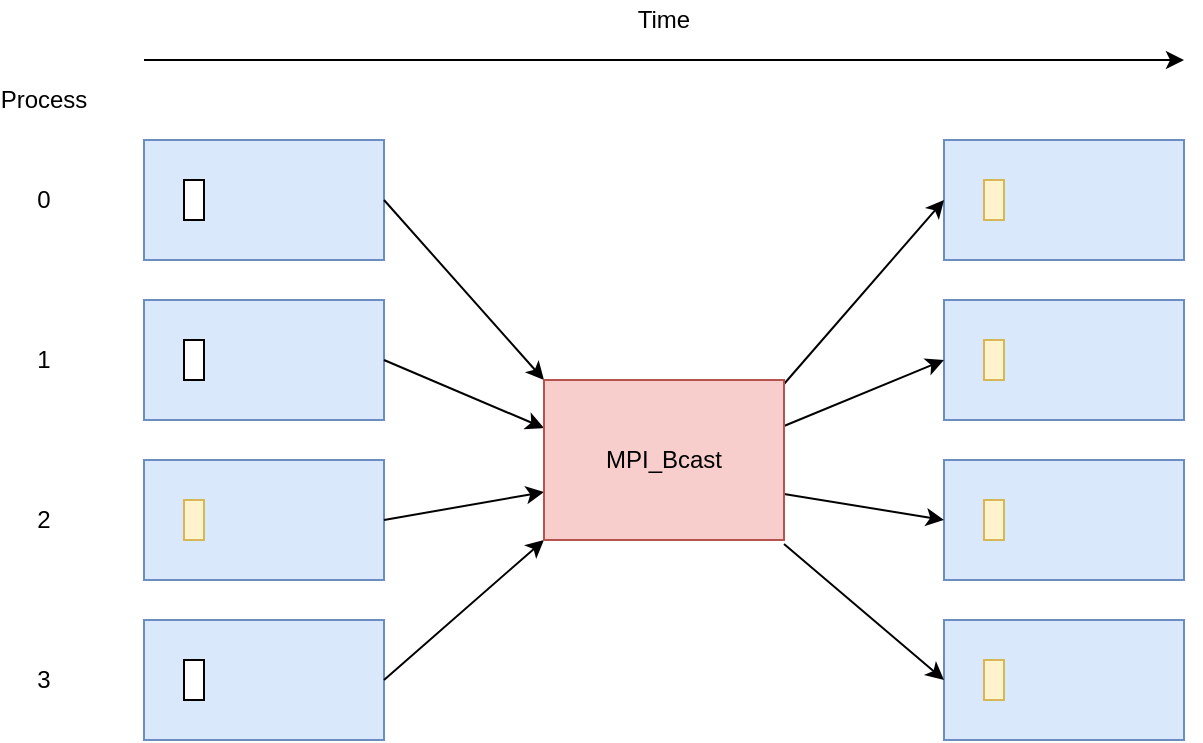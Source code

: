 <mxfile version="13.9.7" type="github">
  <diagram id="3o2nX8ZEg7qzyCOchL_K" name="Page-1">
    <mxGraphModel dx="747" dy="1141" grid="1" gridSize="10" guides="1" tooltips="1" connect="1" arrows="1" fold="1" page="1" pageScale="1" pageWidth="850" pageHeight="1100" math="0" shadow="0">
      <root>
        <mxCell id="0" />
        <mxCell id="1" parent="0" />
        <mxCell id="SJJJBfcOs4DDu29lnCjF-1" value="" style="rounded=0;whiteSpace=wrap;html=1;fillColor=#dae8fc;strokeColor=#6c8ebf;" parent="1" vertex="1">
          <mxGeometry x="80" y="120" width="120" height="60" as="geometry" />
        </mxCell>
        <mxCell id="SJJJBfcOs4DDu29lnCjF-3" value="" style="rounded=0;whiteSpace=wrap;html=1;fillColor=#dae8fc;strokeColor=#6c8ebf;" parent="1" vertex="1">
          <mxGeometry x="80" y="200" width="120" height="60" as="geometry" />
        </mxCell>
        <mxCell id="SJJJBfcOs4DDu29lnCjF-4" value="" style="rounded=0;whiteSpace=wrap;html=1;fillColor=#dae8fc;strokeColor=#6c8ebf;" parent="1" vertex="1">
          <mxGeometry x="80" y="280" width="120" height="60" as="geometry" />
        </mxCell>
        <mxCell id="SJJJBfcOs4DDu29lnCjF-5" value="" style="rounded=0;whiteSpace=wrap;html=1;fillColor=#dae8fc;strokeColor=#6c8ebf;" parent="1" vertex="1">
          <mxGeometry x="80" y="360" width="120" height="60" as="geometry" />
        </mxCell>
        <mxCell id="SJJJBfcOs4DDu29lnCjF-6" value="" style="endArrow=classic;html=1;" parent="1" edge="1">
          <mxGeometry width="50" height="50" relative="1" as="geometry">
            <mxPoint x="80" y="80" as="sourcePoint" />
            <mxPoint x="600" y="80" as="targetPoint" />
          </mxGeometry>
        </mxCell>
        <mxCell id="SJJJBfcOs4DDu29lnCjF-7" value="Time" style="text;html=1;strokeColor=none;fillColor=none;align=center;verticalAlign=middle;whiteSpace=wrap;rounded=0;" parent="1" vertex="1">
          <mxGeometry x="320" y="50" width="40" height="20" as="geometry" />
        </mxCell>
        <mxCell id="SJJJBfcOs4DDu29lnCjF-9" value="" style="rounded=0;whiteSpace=wrap;html=1;fillColor=#dae8fc;strokeColor=#6c8ebf;" parent="1" vertex="1">
          <mxGeometry x="480" y="120" width="120" height="60" as="geometry" />
        </mxCell>
        <mxCell id="SJJJBfcOs4DDu29lnCjF-10" value="" style="rounded=0;whiteSpace=wrap;html=1;fillColor=#dae8fc;strokeColor=#6c8ebf;" parent="1" vertex="1">
          <mxGeometry x="480" y="200" width="120" height="60" as="geometry" />
        </mxCell>
        <mxCell id="SJJJBfcOs4DDu29lnCjF-11" value="" style="rounded=0;whiteSpace=wrap;html=1;fillColor=#dae8fc;strokeColor=#6c8ebf;" parent="1" vertex="1">
          <mxGeometry x="480" y="280" width="120" height="60" as="geometry" />
        </mxCell>
        <mxCell id="SJJJBfcOs4DDu29lnCjF-12" value="" style="rounded=0;whiteSpace=wrap;html=1;fillColor=#dae8fc;strokeColor=#6c8ebf;" parent="1" vertex="1">
          <mxGeometry x="480" y="360" width="120" height="60" as="geometry" />
        </mxCell>
        <mxCell id="SJJJBfcOs4DDu29lnCjF-13" value="Process" style="text;html=1;strokeColor=none;fillColor=none;align=center;verticalAlign=middle;whiteSpace=wrap;rounded=0;" parent="1" vertex="1">
          <mxGeometry x="10" y="90" width="40" height="20" as="geometry" />
        </mxCell>
        <mxCell id="SJJJBfcOs4DDu29lnCjF-14" value="0" style="text;html=1;strokeColor=none;fillColor=none;align=center;verticalAlign=middle;whiteSpace=wrap;rounded=0;" parent="1" vertex="1">
          <mxGeometry x="10" y="140" width="40" height="20" as="geometry" />
        </mxCell>
        <mxCell id="SJJJBfcOs4DDu29lnCjF-15" value="1" style="text;html=1;strokeColor=none;fillColor=none;align=center;verticalAlign=middle;whiteSpace=wrap;rounded=0;" parent="1" vertex="1">
          <mxGeometry x="10" y="220" width="40" height="20" as="geometry" />
        </mxCell>
        <mxCell id="SJJJBfcOs4DDu29lnCjF-16" value="2" style="text;html=1;strokeColor=none;fillColor=none;align=center;verticalAlign=middle;whiteSpace=wrap;rounded=0;" parent="1" vertex="1">
          <mxGeometry x="10" y="300" width="40" height="20" as="geometry" />
        </mxCell>
        <mxCell id="SJJJBfcOs4DDu29lnCjF-19" value="3" style="text;html=1;strokeColor=none;fillColor=none;align=center;verticalAlign=middle;whiteSpace=wrap;rounded=0;" parent="1" vertex="1">
          <mxGeometry x="10" y="380" width="40" height="20" as="geometry" />
        </mxCell>
        <mxCell id="SJJJBfcOs4DDu29lnCjF-22" value="" style="endArrow=classic;html=1;exitX=1;exitY=0.5;exitDx=0;exitDy=0;entryX=0;entryY=0;entryDx=0;entryDy=0;entryPerimeter=0;" parent="1" source="SJJJBfcOs4DDu29lnCjF-1" edge="1">
          <mxGeometry width="50" height="50" relative="1" as="geometry">
            <mxPoint x="360" y="610" as="sourcePoint" />
            <mxPoint x="280" y="240" as="targetPoint" />
          </mxGeometry>
        </mxCell>
        <mxCell id="SJJJBfcOs4DDu29lnCjF-23" value="" style="endArrow=classic;html=1;exitX=1;exitY=0.5;exitDx=0;exitDy=0;" parent="1" source="SJJJBfcOs4DDu29lnCjF-3" edge="1">
          <mxGeometry width="50" height="50" relative="1" as="geometry">
            <mxPoint x="360" y="610" as="sourcePoint" />
            <mxPoint x="280" y="264" as="targetPoint" />
          </mxGeometry>
        </mxCell>
        <mxCell id="SJJJBfcOs4DDu29lnCjF-25" value="" style="endArrow=classic;html=1;exitX=1;exitY=0.5;exitDx=0;exitDy=0;" parent="1" source="SJJJBfcOs4DDu29lnCjF-4" edge="1">
          <mxGeometry width="50" height="50" relative="1" as="geometry">
            <mxPoint x="360" y="610" as="sourcePoint" />
            <mxPoint x="280" y="296" as="targetPoint" />
          </mxGeometry>
        </mxCell>
        <mxCell id="SJJJBfcOs4DDu29lnCjF-26" value="" style="endArrow=classic;html=1;exitX=1;exitY=0.5;exitDx=0;exitDy=0;entryX=0;entryY=1;entryDx=0;entryDy=0;entryPerimeter=0;" parent="1" source="SJJJBfcOs4DDu29lnCjF-5" edge="1">
          <mxGeometry width="50" height="50" relative="1" as="geometry">
            <mxPoint x="360" y="610" as="sourcePoint" />
            <mxPoint x="280" y="320" as="targetPoint" />
          </mxGeometry>
        </mxCell>
        <mxCell id="SJJJBfcOs4DDu29lnCjF-27" value="" style="endArrow=classic;html=1;entryX=0;entryY=0.5;entryDx=0;entryDy=0;" parent="1" target="SJJJBfcOs4DDu29lnCjF-9" edge="1">
          <mxGeometry width="50" height="50" relative="1" as="geometry">
            <mxPoint x="400" y="242" as="sourcePoint" />
            <mxPoint x="410" y="560" as="targetPoint" />
          </mxGeometry>
        </mxCell>
        <mxCell id="SJJJBfcOs4DDu29lnCjF-28" value="" style="endArrow=classic;html=1;entryX=0;entryY=0.5;entryDx=0;entryDy=0;" parent="1" target="SJJJBfcOs4DDu29lnCjF-10" edge="1">
          <mxGeometry width="50" height="50" relative="1" as="geometry">
            <mxPoint x="400" y="263" as="sourcePoint" />
            <mxPoint x="410" y="560" as="targetPoint" />
          </mxGeometry>
        </mxCell>
        <mxCell id="SJJJBfcOs4DDu29lnCjF-29" value="" style="endArrow=classic;html=1;entryX=0;entryY=0.5;entryDx=0;entryDy=0;" parent="1" target="SJJJBfcOs4DDu29lnCjF-11" edge="1">
          <mxGeometry width="50" height="50" relative="1" as="geometry">
            <mxPoint x="400" y="297" as="sourcePoint" />
            <mxPoint x="470" y="320" as="targetPoint" />
          </mxGeometry>
        </mxCell>
        <mxCell id="SJJJBfcOs4DDu29lnCjF-30" value="" style="endArrow=classic;html=1;entryX=0;entryY=0.5;entryDx=0;entryDy=0;" parent="1" target="SJJJBfcOs4DDu29lnCjF-12" edge="1">
          <mxGeometry width="50" height="50" relative="1" as="geometry">
            <mxPoint x="400" y="322" as="sourcePoint" />
            <mxPoint x="220" y="360" as="targetPoint" />
          </mxGeometry>
        </mxCell>
        <mxCell id="SJJJBfcOs4DDu29lnCjF-32" value="MPI_Bcast" style="rounded=0;whiteSpace=wrap;html=1;fillColor=#f8cecc;strokeColor=#b85450;" parent="1" vertex="1">
          <mxGeometry x="280" y="240" width="120" height="80" as="geometry" />
        </mxCell>
        <mxCell id="fdlmVdXTufxbHPEUm_Pm-1" value="" style="rounded=0;whiteSpace=wrap;html=1;fillColor=#fff2cc;strokeColor=#d6b656;" vertex="1" parent="1">
          <mxGeometry x="100" y="300" width="10" height="20" as="geometry" />
        </mxCell>
        <mxCell id="fdlmVdXTufxbHPEUm_Pm-2" value="" style="rounded=0;whiteSpace=wrap;html=1;" vertex="1" parent="1">
          <mxGeometry x="100" y="380" width="10" height="20" as="geometry" />
        </mxCell>
        <mxCell id="fdlmVdXTufxbHPEUm_Pm-3" value="" style="rounded=0;whiteSpace=wrap;html=1;" vertex="1" parent="1">
          <mxGeometry x="100" y="220" width="10" height="20" as="geometry" />
        </mxCell>
        <mxCell id="fdlmVdXTufxbHPEUm_Pm-4" value="" style="rounded=0;whiteSpace=wrap;html=1;" vertex="1" parent="1">
          <mxGeometry x="100" y="140" width="10" height="20" as="geometry" />
        </mxCell>
        <mxCell id="fdlmVdXTufxbHPEUm_Pm-5" value="" style="rounded=0;whiteSpace=wrap;html=1;fillColor=#fff2cc;strokeColor=#d6b656;" vertex="1" parent="1">
          <mxGeometry x="500" y="300" width="10" height="20" as="geometry" />
        </mxCell>
        <mxCell id="fdlmVdXTufxbHPEUm_Pm-6" value="" style="rounded=0;whiteSpace=wrap;html=1;fillColor=#fff2cc;strokeColor=#d6b656;" vertex="1" parent="1">
          <mxGeometry x="500" y="220" width="10" height="20" as="geometry" />
        </mxCell>
        <mxCell id="fdlmVdXTufxbHPEUm_Pm-7" value="" style="rounded=0;whiteSpace=wrap;html=1;fillColor=#fff2cc;strokeColor=#d6b656;" vertex="1" parent="1">
          <mxGeometry x="500" y="140" width="10" height="20" as="geometry" />
        </mxCell>
        <mxCell id="fdlmVdXTufxbHPEUm_Pm-8" value="" style="rounded=0;whiteSpace=wrap;html=1;fillColor=#fff2cc;strokeColor=#d6b656;" vertex="1" parent="1">
          <mxGeometry x="500" y="380" width="10" height="20" as="geometry" />
        </mxCell>
      </root>
    </mxGraphModel>
  </diagram>
</mxfile>
